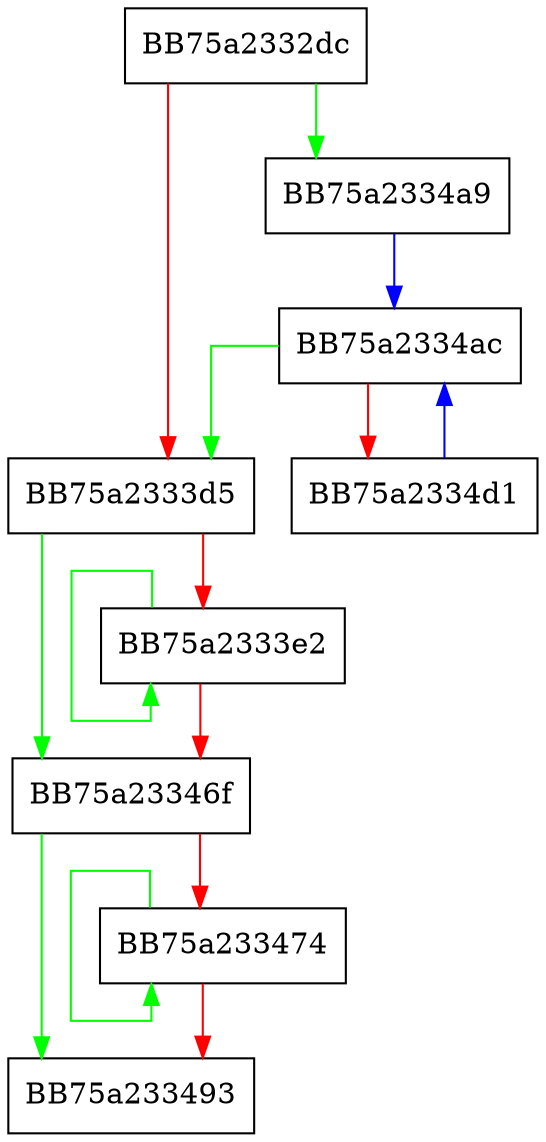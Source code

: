 digraph init_finfo {
  node [shape="box"];
  graph [splines=ortho];
  BB75a2332dc -> BB75a2334a9 [color="green"];
  BB75a2332dc -> BB75a2333d5 [color="red"];
  BB75a2333d5 -> BB75a23346f [color="green"];
  BB75a2333d5 -> BB75a2333e2 [color="red"];
  BB75a2333e2 -> BB75a2333e2 [color="green"];
  BB75a2333e2 -> BB75a23346f [color="red"];
  BB75a23346f -> BB75a233493 [color="green"];
  BB75a23346f -> BB75a233474 [color="red"];
  BB75a233474 -> BB75a233474 [color="green"];
  BB75a233474 -> BB75a233493 [color="red"];
  BB75a2334a9 -> BB75a2334ac [color="blue"];
  BB75a2334ac -> BB75a2333d5 [color="green"];
  BB75a2334ac -> BB75a2334d1 [color="red"];
  BB75a2334d1 -> BB75a2334ac [color="blue"];
}